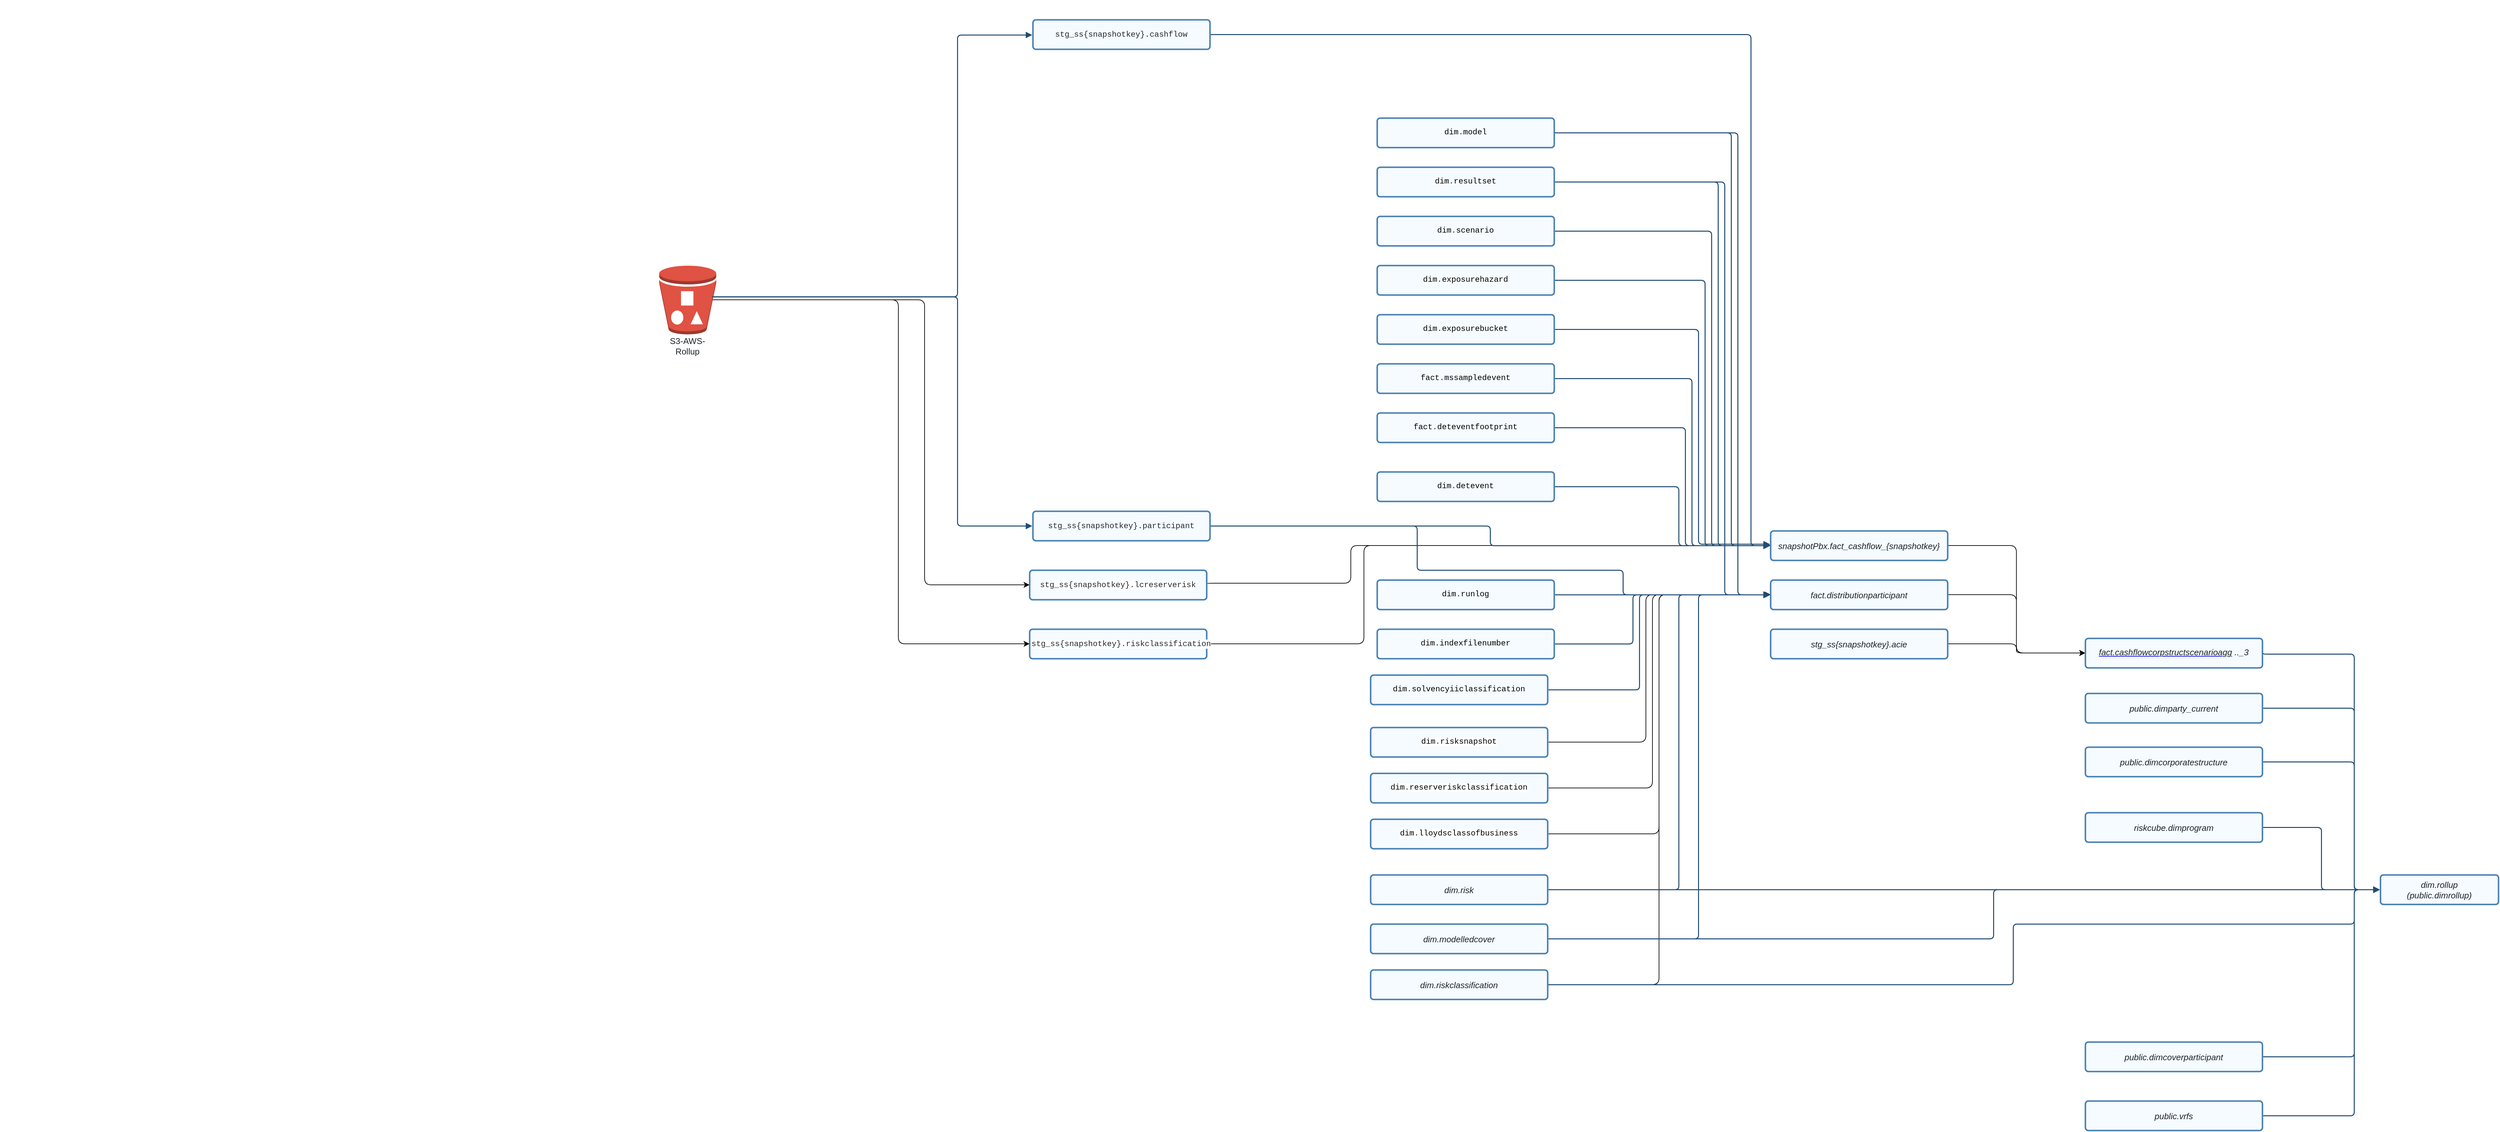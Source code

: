 <mxfile version="15.9.4" type="github">
  <diagram id="vmroaQVfe90vQZZnpYbU" name="Page-1">
    <mxGraphModel dx="2387" dy="1113" grid="1" gridSize="10" guides="1" tooltips="1" connect="1" arrows="1" fold="1" page="1" pageScale="1" pageWidth="1100" pageHeight="850" math="0" shadow="0">
      <root>
        <mxCell id="0" />
        <mxCell id="1" parent="0" />
        <mxCell id="HFadw9TFDz5zpuYUfXbY-1" style="edgeStyle=orthogonalEdgeStyle;orthogonalLoop=1;jettySize=auto;html=1;exitX=1;exitY=0.5;exitDx=0;exitDy=0;entryX=0;entryY=0.5;entryDx=0;entryDy=0;rounded=1;" edge="1" parent="1" source="fpg7xmmu9MJaWytv52l8-156" target="fpg7xmmu9MJaWytv52l8-136">
          <mxGeometry relative="1" as="geometry" />
        </mxCell>
        <mxCell id="HFadw9TFDz5zpuYUfXbY-2" style="edgeStyle=orthogonalEdgeStyle;rounded=1;orthogonalLoop=1;jettySize=auto;html=1;exitX=1;exitY=0.5;exitDx=0;exitDy=0;entryX=0;entryY=0.5;entryDx=0;entryDy=0;" edge="1" parent="1" source="fpg7xmmu9MJaWytv52l8-155" target="fpg7xmmu9MJaWytv52l8-136">
          <mxGeometry relative="1" as="geometry" />
        </mxCell>
        <mxCell id="HFadw9TFDz5zpuYUfXbY-3" style="edgeStyle=orthogonalEdgeStyle;rounded=1;orthogonalLoop=1;jettySize=auto;html=1;exitX=1;exitY=0.5;exitDx=0;exitDy=0;entryX=0;entryY=0.5;entryDx=0;entryDy=0;" edge="1" parent="1" source="fpg7xmmu9MJaWytv52l8-154" target="fpg7xmmu9MJaWytv52l8-136">
          <mxGeometry relative="1" as="geometry" />
        </mxCell>
        <mxCell id="HFadw9TFDz5zpuYUfXbY-6" style="edgeStyle=orthogonalEdgeStyle;rounded=1;orthogonalLoop=1;jettySize=auto;html=1;exitX=1;exitY=0.5;exitDx=0;exitDy=0;entryX=0;entryY=0.5;entryDx=0;entryDy=0;" edge="1" parent="1" source="HFadw9TFDz5zpuYUfXbY-5" target="fpg7xmmu9MJaWytv52l8-155">
          <mxGeometry relative="1" as="geometry">
            <Array as="points">
              <mxPoint x="2510" y="1133" />
              <mxPoint x="2510" y="907" />
            </Array>
          </mxGeometry>
        </mxCell>
        <UserObject label="&lt;div style=&quot;display: flex ; justify-content: center ; text-align: center ; align-items: baseline ; font-size: 0 ; line-height: 1.25 ; margin-top: -2px&quot;&gt;&lt;span&gt;&lt;span class=&quot;pl-c1&quot; style=&quot;box-sizing: border-box ; font-family: , &amp;#34;consolas&amp;#34; , &amp;#34;liberation mono&amp;#34; , &amp;#34;menlo&amp;#34; , monospace ; font-size: 12px ; background-color: rgb(255 , 255 , 255)&quot;&gt;dim&lt;/span&gt;&lt;span style=&quot;color: rgb(36 , 41 , 46) ; font-family: , &amp;#34;consolas&amp;#34; , &amp;#34;liberation mono&amp;#34; , &amp;#34;menlo&amp;#34; , monospace ; font-size: 12px ; background-color: rgb(255 , 255 , 255)&quot;&gt;.&lt;/span&gt;&lt;span class=&quot;pl-c1&quot; style=&quot;box-sizing: border-box ; font-family: , &amp;#34;consolas&amp;#34; , &amp;#34;liberation mono&amp;#34; , &amp;#34;menlo&amp;#34; , monospace ; font-size: 12px ; background-color: rgb(255 , 255 , 255)&quot;&gt;risksnapshot&lt;/span&gt;&lt;br&gt;&lt;/span&gt;&lt;/div&gt;" lucidchartObjectId="rm7yS5MzjDek" id="HFadw9TFDz5zpuYUfXbY-5">
          <mxCell style="html=1;overflow=block;blockSpacing=1;whiteSpace=wrap;;whiteSpace=wrap;fontSize=13;fontFamily=Liberation Mono;spacing=3.8;strokeColor=#4881b3;strokeOpacity=100;rounded=1;absoluteArcSize=1;arcSize=9;fillColor=#F5FBFF;strokeWidth=2.3;" vertex="1" parent="1">
            <mxGeometry x="2090" y="1110" width="270" height="45" as="geometry" />
          </mxCell>
        </UserObject>
        <mxCell id="HFadw9TFDz5zpuYUfXbY-8" style="edgeStyle=orthogonalEdgeStyle;rounded=1;orthogonalLoop=1;jettySize=auto;html=1;exitX=1;exitY=0.5;exitDx=0;exitDy=0;entryX=0;entryY=0.5;entryDx=0;entryDy=0;" edge="1" parent="1" source="HFadw9TFDz5zpuYUfXbY-7" target="fpg7xmmu9MJaWytv52l8-155">
          <mxGeometry relative="1" as="geometry">
            <Array as="points">
              <mxPoint x="2520" y="1203" />
              <mxPoint x="2520" y="907" />
            </Array>
          </mxGeometry>
        </mxCell>
        <UserObject label="&lt;div style=&quot;display: flex ; justify-content: center ; text-align: center ; align-items: baseline ; font-size: 0 ; line-height: 1.25 ; margin-top: -2px&quot;&gt;&lt;span&gt;&lt;span class=&quot;pl-c1&quot; style=&quot;box-sizing: border-box ; font-family: , &amp;#34;consolas&amp;#34; , &amp;#34;liberation mono&amp;#34; , &amp;#34;menlo&amp;#34; , monospace ; font-size: 12px ; background-color: rgb(255 , 255 , 255)&quot;&gt;dim&lt;/span&gt;&lt;span style=&quot;color: rgb(36 , 41 , 46) ; font-family: , &amp;#34;consolas&amp;#34; , &amp;#34;liberation mono&amp;#34; , &amp;#34;menlo&amp;#34; , monospace ; font-size: 12px ; background-color: rgb(255 , 255 , 255)&quot;&gt;.&lt;/span&gt;&lt;span class=&quot;pl-c1&quot; style=&quot;box-sizing: border-box ; font-family: , &amp;#34;consolas&amp;#34; , &amp;#34;liberation mono&amp;#34; , &amp;#34;menlo&amp;#34; , monospace ; font-size: 12px ; background-color: rgb(255 , 255 , 255)&quot;&gt;reserveriskclassification&lt;/span&gt;&lt;br&gt;&lt;/span&gt;&lt;/div&gt;" lucidchartObjectId="rm7yS5MzjDek" id="HFadw9TFDz5zpuYUfXbY-7">
          <mxCell style="html=1;overflow=block;blockSpacing=1;whiteSpace=wrap;;whiteSpace=wrap;fontSize=13;fontFamily=Liberation Mono;spacing=3.8;strokeColor=#4881b3;strokeOpacity=100;rounded=1;absoluteArcSize=1;arcSize=9;fillColor=#F5FBFF;strokeWidth=2.3;" vertex="1" parent="1">
            <mxGeometry x="2090" y="1180" width="270" height="45" as="geometry" />
          </mxCell>
        </UserObject>
        <mxCell id="HFadw9TFDz5zpuYUfXbY-11" style="edgeStyle=orthogonalEdgeStyle;rounded=1;orthogonalLoop=1;jettySize=auto;html=1;exitX=1;exitY=0.5;exitDx=0;exitDy=0;entryX=0;entryY=0.5;entryDx=0;entryDy=0;" edge="1" parent="1" source="HFadw9TFDz5zpuYUfXbY-9" target="fpg7xmmu9MJaWytv52l8-154">
          <mxGeometry relative="1" as="geometry">
            <Array as="points">
              <mxPoint x="1840" y="890" />
              <mxPoint x="2060" y="890" />
              <mxPoint x="2060" y="833" />
            </Array>
          </mxGeometry>
        </mxCell>
        <UserObject label="&lt;span style=&quot;font-family: , &amp;#34;consolas&amp;#34; , &amp;#34;liberation mono&amp;#34; , &amp;#34;menlo&amp;#34; , monospace ; background-color: rgb(255 , 255 , 255)&quot;&gt;stg_ss{snapshotkey}.lcreserverisk&lt;/span&gt;" lucidchartObjectId="KF6yVrpoEM.6" id="HFadw9TFDz5zpuYUfXbY-9">
          <mxCell style="html=1;overflow=block;blockSpacing=1;whiteSpace=wrap;;whiteSpace=wrap;fontSize=12;fontFamily=Liberation Mono;fontColor=#24292e;spacing=3.8;strokeColor=#4881b3;strokeOpacity=100;rounded=1;absoluteArcSize=1;arcSize=9;fillColor=#F5FBFF;strokeWidth=2.3;" vertex="1" parent="1">
            <mxGeometry x="1570" y="870" width="270" height="45" as="geometry" />
          </mxCell>
        </UserObject>
        <mxCell id="HFadw9TFDz5zpuYUfXbY-13" style="edgeStyle=orthogonalEdgeStyle;rounded=1;orthogonalLoop=1;jettySize=auto;html=1;exitX=1;exitY=0.5;exitDx=0;exitDy=0;entryX=0;entryY=0.5;entryDx=0;entryDy=0;" edge="1" parent="1" source="HFadw9TFDz5zpuYUfXbY-12" target="fpg7xmmu9MJaWytv52l8-154">
          <mxGeometry relative="1" as="geometry">
            <Array as="points">
              <mxPoint x="2080" y="983" />
              <mxPoint x="2080" y="833" />
            </Array>
          </mxGeometry>
        </mxCell>
        <UserObject label="&lt;span style=&quot;font-family: , &amp;#34;consolas&amp;#34; , &amp;#34;liberation mono&amp;#34; , &amp;#34;menlo&amp;#34; , monospace ; background-color: rgb(255 , 255 , 255)&quot;&gt;stg_ss{snapshotkey}.riskclassification&lt;/span&gt;" lucidchartObjectId="KF6yVrpoEM.6" id="HFadw9TFDz5zpuYUfXbY-12">
          <mxCell style="html=1;overflow=block;blockSpacing=1;whiteSpace=wrap;;whiteSpace=wrap;fontSize=12;fontFamily=Liberation Mono;fontColor=#24292e;spacing=3.8;strokeColor=#4881b3;strokeOpacity=100;rounded=1;absoluteArcSize=1;arcSize=9;fillColor=#F5FBFF;strokeWidth=2.3;" vertex="1" parent="1">
            <mxGeometry x="1570" y="960" width="270" height="45" as="geometry" />
          </mxCell>
        </UserObject>
        <mxCell id="HFadw9TFDz5zpuYUfXbY-16" style="edgeStyle=orthogonalEdgeStyle;rounded=1;orthogonalLoop=1;jettySize=auto;html=1;exitX=1;exitY=0.5;exitDx=0;exitDy=0;entryX=0;entryY=0.5;entryDx=0;entryDy=0;" edge="1" parent="1" source="HFadw9TFDz5zpuYUfXbY-15" target="fpg7xmmu9MJaWytv52l8-155">
          <mxGeometry relative="1" as="geometry" />
        </mxCell>
        <UserObject label="&lt;div style=&quot;display: flex ; justify-content: center ; text-align: center ; align-items: baseline ; font-size: 0 ; line-height: 1.25 ; margin-top: -2px&quot;&gt;&lt;span&gt;&lt;span class=&quot;pl-c1&quot; style=&quot;box-sizing: border-box ; font-family: , &amp;#34;consolas&amp;#34; , &amp;#34;liberation mono&amp;#34; , &amp;#34;menlo&amp;#34; , monospace ; font-size: 12px ; background-color: rgb(255 , 255 , 255)&quot;&gt;dim&lt;/span&gt;&lt;span style=&quot;color: rgb(36 , 41 , 46) ; font-family: , &amp;#34;consolas&amp;#34; , &amp;#34;liberation mono&amp;#34; , &amp;#34;menlo&amp;#34; , monospace ; font-size: 12px ; background-color: rgb(255 , 255 , 255)&quot;&gt;.&lt;/span&gt;&lt;span class=&quot;pl-c1&quot; style=&quot;box-sizing: border-box ; font-family: , &amp;#34;consolas&amp;#34; , &amp;#34;liberation mono&amp;#34; , &amp;#34;menlo&amp;#34; , monospace ; font-size: 12px ; background-color: rgb(255 , 255 , 255)&quot;&gt;lloydsclassofbusiness&lt;/span&gt;&lt;br&gt;&lt;/span&gt;&lt;/div&gt;" lucidchartObjectId="rm7yS5MzjDek" id="HFadw9TFDz5zpuYUfXbY-15">
          <mxCell style="html=1;overflow=block;blockSpacing=1;whiteSpace=wrap;;whiteSpace=wrap;fontSize=13;fontFamily=Liberation Mono;spacing=3.8;strokeColor=#4881b3;strokeOpacity=100;rounded=1;absoluteArcSize=1;arcSize=9;fillColor=#F5FBFF;strokeWidth=2.3;" vertex="1" parent="1">
            <mxGeometry x="2090" y="1250" width="270" height="45" as="geometry" />
          </mxCell>
        </UserObject>
        <mxCell id="HFadw9TFDz5zpuYUfXbY-19" style="edgeStyle=orthogonalEdgeStyle;rounded=1;orthogonalLoop=1;jettySize=auto;html=1;exitX=1;exitY=0.5;exitDx=0;exitDy=0;entryX=0;entryY=0.5;entryDx=0;entryDy=0;" edge="1" parent="1" source="fpg7xmmu9MJaWytv52l8-140" target="fpg7xmmu9MJaWytv52l8-155">
          <mxGeometry relative="1" as="geometry" />
        </mxCell>
        <mxCell id="HFadw9TFDz5zpuYUfXbY-20" style="edgeStyle=orthogonalEdgeStyle;rounded=1;orthogonalLoop=1;jettySize=auto;html=1;exitX=0.94;exitY=0.5;exitDx=0;exitDy=0;exitPerimeter=0;entryX=0;entryY=0.5;entryDx=0;entryDy=0;" edge="1" parent="1" source="fpg7xmmu9MJaWytv52l8-180" target="HFadw9TFDz5zpuYUfXbY-9">
          <mxGeometry relative="1" as="geometry">
            <Array as="points">
              <mxPoint x="1410" y="458" />
              <mxPoint x="1410" y="892" />
            </Array>
          </mxGeometry>
        </mxCell>
        <mxCell id="HFadw9TFDz5zpuYUfXbY-21" style="edgeStyle=orthogonalEdgeStyle;rounded=1;orthogonalLoop=1;jettySize=auto;html=1;exitX=0.94;exitY=0.5;exitDx=0;exitDy=0;exitPerimeter=0;entryX=0;entryY=0.5;entryDx=0;entryDy=0;" edge="1" parent="1" source="fpg7xmmu9MJaWytv52l8-180" target="HFadw9TFDz5zpuYUfXbY-12">
          <mxGeometry relative="1" as="geometry">
            <Array as="points">
              <mxPoint x="1370" y="458" />
              <mxPoint x="1370" y="982" />
            </Array>
          </mxGeometry>
        </mxCell>
        <mxCell id="fpg7xmmu9MJaWytv52l8-10" parent="0" />
        <mxCell id="fpg7xmmu9MJaWytv52l8-70" value="top" parent="0" />
        <mxCell id="fpg7xmmu9MJaWytv52l8-71" value="" style="group;dropTarget=0;" parent="fpg7xmmu9MJaWytv52l8-70" vertex="1">
          <mxGeometry as="geometry" />
        </mxCell>
        <mxCell id="fpg7xmmu9MJaWytv52l8-72" parent="0" />
        <mxCell id="fpg7xmmu9MJaWytv52l8-132" value="top" parent="0" />
        <mxCell id="fpg7xmmu9MJaWytv52l8-133" value="" style="group;dropTarget=0;" parent="fpg7xmmu9MJaWytv52l8-132" vertex="1">
          <mxGeometry as="geometry" />
        </mxCell>
        <mxCell id="fpg7xmmu9MJaWytv52l8-134" parent="0" />
        <UserObject label="dim.rollup&#xa;(public.dimrollup)" lucidchartObjectId="Gp1yu8OU4XNm" id="fpg7xmmu9MJaWytv52l8-135">
          <mxCell style="html=1;overflow=block;blockSpacing=1;whiteSpace=wrap;;whiteSpace=wrap;fontSize=13;fontColor=#1d262b;fontStyle=2;spacing=3.8;strokeColor=#4881b3;strokeOpacity=100;rounded=1;absoluteArcSize=1;arcSize=9;fillColor=#F5FBFF;strokeWidth=2.3;" parent="fpg7xmmu9MJaWytv52l8-134" vertex="1">
            <mxGeometry x="3630" y="1335" width="180" height="45" as="geometry" />
          </mxCell>
        </UserObject>
        <UserObject label="&lt;div style=&quot;display: flex ; justify-content: center ; text-align: center ; align-items: baseline ; font-size: 0 ; line-height: 1.25 ; margin-top: -2px&quot;&gt;&lt;span&gt;&lt;a href=&quot;http://fact.cashflowcorpstructscenarioagg&quot;&gt;&lt;span style=&quot;font-size: 13px ; color: #1d262b ; font-style: italic&quot;&gt;fact.cashflowcorpstructscenarioagg&lt;/span&gt;&lt;/a&gt;&lt;span style=&quot;font-size: 13px ; color: #1d262b ; font-style: italic&quot;&gt; .._3&lt;/span&gt;&lt;/span&gt;&lt;/div&gt;" lucidchartObjectId="is1yB~cOgMwO" id="fpg7xmmu9MJaWytv52l8-136">
          <mxCell style="html=1;overflow=block;blockSpacing=1;whiteSpace=wrap;;whiteSpace=wrap;fontSize=13;spacing=3.8;strokeColor=#4881b3;strokeOpacity=100;rounded=1;absoluteArcSize=1;arcSize=9;fillColor=#F5FBFF;strokeWidth=2.3;" parent="fpg7xmmu9MJaWytv52l8-134" vertex="1">
            <mxGeometry x="3180" y="974" width="270" height="45" as="geometry" />
          </mxCell>
        </UserObject>
        <UserObject label="dim.risk" lucidchartObjectId="3G2yOmbZ3F8G" id="fpg7xmmu9MJaWytv52l8-137">
          <mxCell style="html=1;overflow=block;blockSpacing=1;whiteSpace=wrap;;whiteSpace=wrap;fontSize=13;fontColor=#1d262b;fontStyle=2;spacing=3.8;strokeColor=#4881b3;strokeOpacity=100;rounded=1;absoluteArcSize=1;arcSize=9;fillColor=#F5FBFF;strokeWidth=2.3;" parent="fpg7xmmu9MJaWytv52l8-134" vertex="1">
            <mxGeometry x="2090" y="1335" width="270" height="45" as="geometry" />
          </mxCell>
        </UserObject>
        <UserObject label="public.dimparty_current" lucidchartObjectId="7G2ynvKu3iQ_" id="fpg7xmmu9MJaWytv52l8-138">
          <mxCell style="html=1;overflow=block;blockSpacing=1;whiteSpace=wrap;;whiteSpace=wrap;fontSize=13;fontColor=#1d262b;fontStyle=2;spacing=3.8;strokeColor=#4881b3;strokeOpacity=100;rounded=1;absoluteArcSize=1;arcSize=9;fillColor=#F5FBFF;strokeWidth=2.3;" parent="fpg7xmmu9MJaWytv52l8-134" vertex="1">
            <mxGeometry x="3180" y="1058" width="270" height="45" as="geometry" />
          </mxCell>
        </UserObject>
        <UserObject label="public.dimcorporatestructure" lucidchartObjectId="0I2yo8fjKjZO" id="fpg7xmmu9MJaWytv52l8-139">
          <mxCell style="html=1;overflow=block;blockSpacing=1;whiteSpace=wrap;;whiteSpace=wrap;fontSize=13;fontColor=#1d262b;fontStyle=2;spacing=3.8;strokeColor=#4881b3;strokeOpacity=100;rounded=1;absoluteArcSize=1;arcSize=9;fillColor=#F5FBFF;strokeWidth=2.3;" parent="fpg7xmmu9MJaWytv52l8-134" vertex="1">
            <mxGeometry x="3180" y="1140" width="270" height="45" as="geometry" />
          </mxCell>
        </UserObject>
        <UserObject label="dim.riskclassification" lucidchartObjectId="0I2y_JNIGELw" id="fpg7xmmu9MJaWytv52l8-140">
          <mxCell style="html=1;overflow=block;blockSpacing=1;whiteSpace=wrap;;whiteSpace=wrap;fontSize=13;fontColor=#1d262b;fontStyle=2;spacing=3.8;strokeColor=#4881b3;strokeOpacity=100;rounded=1;absoluteArcSize=1;arcSize=9;fillColor=#F5FBFF;strokeWidth=2.3;" parent="fpg7xmmu9MJaWytv52l8-134" vertex="1">
            <mxGeometry x="2090" y="1480" width="270" height="45" as="geometry" />
          </mxCell>
        </UserObject>
        <UserObject label="riskcube.dimprogram" lucidchartObjectId="0I2yl4XgmqHl" id="fpg7xmmu9MJaWytv52l8-141">
          <mxCell style="html=1;overflow=block;blockSpacing=1;whiteSpace=wrap;;whiteSpace=wrap;fontSize=13;fontColor=#1d262b;fontStyle=2;spacing=3.8;strokeColor=#4881b3;strokeOpacity=100;rounded=1;absoluteArcSize=1;arcSize=9;fillColor=#F5FBFF;strokeWidth=2.3;" parent="fpg7xmmu9MJaWytv52l8-134" vertex="1">
            <mxGeometry x="3180" y="1240" width="270" height="45" as="geometry" />
          </mxCell>
        </UserObject>
        <UserObject label="dim.modelledcover" lucidchartObjectId="1I2y1B~Z7uO1" id="fpg7xmmu9MJaWytv52l8-142">
          <mxCell style="html=1;overflow=block;blockSpacing=1;whiteSpace=wrap;;whiteSpace=wrap;fontSize=13;fontColor=#1d262b;fontStyle=2;spacing=3.8;strokeColor=#4881b3;strokeOpacity=100;rounded=1;absoluteArcSize=1;arcSize=9;fillColor=#F5FBFF;strokeWidth=2.3;" parent="fpg7xmmu9MJaWytv52l8-134" vertex="1">
            <mxGeometry x="2090" y="1410" width="270" height="45" as="geometry" />
          </mxCell>
        </UserObject>
        <UserObject label="public.dimcoverparticipant" lucidchartObjectId="iM2yIYsq5-I3" id="fpg7xmmu9MJaWytv52l8-143">
          <mxCell style="html=1;overflow=block;blockSpacing=1;whiteSpace=wrap;;whiteSpace=wrap;fontSize=13;fontColor=#1d262b;fontStyle=2;spacing=3.8;strokeColor=#4881b3;strokeOpacity=100;rounded=1;absoluteArcSize=1;arcSize=9;fillColor=#F5FBFF;strokeWidth=2.3;" parent="fpg7xmmu9MJaWytv52l8-134" vertex="1">
            <mxGeometry x="3180" y="1590" width="270" height="45" as="geometry" />
          </mxCell>
        </UserObject>
        <UserObject label="public.vrfs" lucidchartObjectId="nM2yRD9ATBP5" id="fpg7xmmu9MJaWytv52l8-144">
          <mxCell style="html=1;overflow=block;blockSpacing=1;whiteSpace=wrap;;whiteSpace=wrap;fontSize=13;fontColor=#1d262b;fontStyle=2;spacing=3.8;strokeColor=#4881b3;strokeOpacity=100;rounded=1;absoluteArcSize=1;arcSize=9;fillColor=#F5FBFF;strokeWidth=2.3;" parent="fpg7xmmu9MJaWytv52l8-134" vertex="1">
            <mxGeometry x="3180" y="1680" width="270" height="45" as="geometry" />
          </mxCell>
        </UserObject>
        <UserObject label="" lucidchartObjectId="Z32ygdCLTp2j" id="fpg7xmmu9MJaWytv52l8-145">
          <mxCell style="html=1;jettySize=18;whiteSpace=wrap;fontSize=13;strokeColor=#224C72;strokeWidth=1.5;rounded=1;arcSize=12;edgeStyle=orthogonalEdgeStyle;startArrow=none;;endArrow=block;endFill=1;;exitX=1.004;exitY=0.5;exitPerimeter=0;entryX=-0.006;entryY=0.5;entryPerimeter=0;" parent="fpg7xmmu9MJaWytv52l8-134" source="fpg7xmmu9MJaWytv52l8-136" target="fpg7xmmu9MJaWytv52l8-135" edge="1">
            <mxGeometry width="100" height="100" relative="1" as="geometry">
              <Array as="points">
                <mxPoint x="3590" y="998" />
                <mxPoint x="3590" y="1358" />
              </Array>
            </mxGeometry>
          </mxCell>
        </UserObject>
        <UserObject label="" lucidchartObjectId="332yBCUjhjPS" id="fpg7xmmu9MJaWytv52l8-146">
          <mxCell style="html=1;jettySize=18;whiteSpace=wrap;fontSize=13;strokeColor=#224C72;strokeWidth=1.5;rounded=1;arcSize=12;edgeStyle=orthogonalEdgeStyle;startArrow=none;;endArrow=block;endFill=1;;exitX=1.004;exitY=0.5;exitPerimeter=0;entryX=-0.006;entryY=0.5;entryPerimeter=0;" parent="fpg7xmmu9MJaWytv52l8-134" source="fpg7xmmu9MJaWytv52l8-138" target="fpg7xmmu9MJaWytv52l8-135" edge="1">
            <mxGeometry width="100" height="100" relative="1" as="geometry">
              <Array as="points">
                <mxPoint x="3590" y="1080" />
                <mxPoint x="3590" y="1358" />
              </Array>
            </mxGeometry>
          </mxCell>
        </UserObject>
        <UserObject label="" lucidchartObjectId="632ysqIsDBbt" id="fpg7xmmu9MJaWytv52l8-147">
          <mxCell style="html=1;jettySize=18;whiteSpace=wrap;fontSize=13;strokeColor=#224C72;strokeWidth=1.5;rounded=1;arcSize=12;edgeStyle=orthogonalEdgeStyle;startArrow=none;;endArrow=block;endFill=1;;exitX=1.004;exitY=0.5;exitPerimeter=0;entryX=-0.006;entryY=0.5;entryPerimeter=0;" parent="fpg7xmmu9MJaWytv52l8-134" source="fpg7xmmu9MJaWytv52l8-139" target="fpg7xmmu9MJaWytv52l8-135" edge="1">
            <mxGeometry width="100" height="100" relative="1" as="geometry">
              <Array as="points">
                <mxPoint x="3590" y="1162" />
                <mxPoint x="3590" y="1358" />
              </Array>
            </mxGeometry>
          </mxCell>
        </UserObject>
        <UserObject label="" lucidchartObjectId="932ygQK3MYaW" id="fpg7xmmu9MJaWytv52l8-148">
          <mxCell style="html=1;jettySize=18;whiteSpace=wrap;fontSize=13;strokeColor=#224C72;strokeWidth=1.5;rounded=1;arcSize=12;edgeStyle=orthogonalEdgeStyle;startArrow=none;;endArrow=block;endFill=1;;exitX=1.004;exitY=0.5;exitPerimeter=0;entryX=-0.006;entryY=0.5;entryPerimeter=0;" parent="fpg7xmmu9MJaWytv52l8-134" source="fpg7xmmu9MJaWytv52l8-140" target="fpg7xmmu9MJaWytv52l8-135" edge="1">
            <mxGeometry width="100" height="100" relative="1" as="geometry">
              <Array as="points">
                <mxPoint x="3070" y="1503" />
                <mxPoint x="3070" y="1410" />
                <mxPoint x="3590" y="1410" />
                <mxPoint x="3590" y="1357" />
              </Array>
            </mxGeometry>
          </mxCell>
        </UserObject>
        <UserObject label="" lucidchartObjectId="_32yNz5y7Vtl" id="fpg7xmmu9MJaWytv52l8-149">
          <mxCell style="html=1;jettySize=18;whiteSpace=wrap;fontSize=13;strokeColor=#224C72;strokeWidth=1.5;rounded=1;arcSize=12;edgeStyle=orthogonalEdgeStyle;startArrow=none;;endArrow=block;endFill=1;;exitX=1.004;exitY=0.5;exitPerimeter=0;entryX=-0.006;entryY=0.5;entryPerimeter=0;" parent="fpg7xmmu9MJaWytv52l8-134" source="fpg7xmmu9MJaWytv52l8-141" target="fpg7xmmu9MJaWytv52l8-135" edge="1">
            <mxGeometry width="100" height="100" relative="1" as="geometry">
              <Array as="points">
                <mxPoint x="3540" y="1262" />
                <mxPoint x="3540" y="1358" />
              </Array>
            </mxGeometry>
          </mxCell>
        </UserObject>
        <UserObject label="" lucidchartObjectId="~32yZy3olu0E" id="fpg7xmmu9MJaWytv52l8-150">
          <mxCell style="html=1;jettySize=18;whiteSpace=wrap;fontSize=13;strokeColor=#224C72;strokeWidth=1.5;rounded=1;arcSize=12;edgeStyle=orthogonalEdgeStyle;startArrow=none;;endArrow=block;endFill=1;;exitX=1.004;exitY=0.5;exitPerimeter=0;entryX=-0.006;entryY=0.5;entryPerimeter=0;" parent="fpg7xmmu9MJaWytv52l8-134" source="fpg7xmmu9MJaWytv52l8-142" target="fpg7xmmu9MJaWytv52l8-135" edge="1">
            <mxGeometry width="100" height="100" relative="1" as="geometry">
              <Array as="points">
                <mxPoint x="3040" y="1432" />
                <mxPoint x="3040" y="1358" />
              </Array>
            </mxGeometry>
          </mxCell>
        </UserObject>
        <UserObject label="" lucidchartObjectId="c42y4aM15P~t" id="fpg7xmmu9MJaWytv52l8-151">
          <mxCell style="html=1;jettySize=18;whiteSpace=wrap;fontSize=13;strokeColor=#224C72;strokeWidth=1.5;rounded=1;arcSize=12;edgeStyle=orthogonalEdgeStyle;startArrow=none;;endArrow=block;endFill=1;;exitX=1.004;exitY=0.5;exitPerimeter=0;entryX=-0.006;entryY=0.5;entryPerimeter=0;" parent="fpg7xmmu9MJaWytv52l8-134" source="fpg7xmmu9MJaWytv52l8-137" target="fpg7xmmu9MJaWytv52l8-135" edge="1">
            <mxGeometry width="100" height="100" relative="1" as="geometry">
              <Array as="points" />
            </mxGeometry>
          </mxCell>
        </UserObject>
        <UserObject label="" lucidchartObjectId="e42yX4Y.77t1" id="fpg7xmmu9MJaWytv52l8-152">
          <mxCell style="html=1;jettySize=18;whiteSpace=wrap;fontSize=13;strokeColor=#224C72;strokeWidth=1.5;rounded=1;arcSize=12;edgeStyle=orthogonalEdgeStyle;startArrow=none;;endArrow=block;endFill=1;;exitX=1.004;exitY=0.5;exitPerimeter=0;entryX=-0.006;entryY=0.5;entryPerimeter=0;" parent="fpg7xmmu9MJaWytv52l8-134" source="fpg7xmmu9MJaWytv52l8-143" target="fpg7xmmu9MJaWytv52l8-135" edge="1">
            <mxGeometry width="100" height="100" relative="1" as="geometry">
              <Array as="points">
                <mxPoint x="3590" y="1612" />
                <mxPoint x="3590" y="1358" />
              </Array>
            </mxGeometry>
          </mxCell>
        </UserObject>
        <UserObject label="" lucidchartObjectId="i42yx12M4Q2f" id="fpg7xmmu9MJaWytv52l8-153">
          <mxCell style="html=1;jettySize=18;whiteSpace=wrap;fontSize=13;strokeColor=#224C72;strokeWidth=1.5;rounded=1;arcSize=12;edgeStyle=orthogonalEdgeStyle;startArrow=none;;endArrow=block;endFill=1;;exitX=1.004;exitY=0.5;exitPerimeter=0;entryX=-0.006;entryY=0.5;entryPerimeter=0;" parent="fpg7xmmu9MJaWytv52l8-134" source="fpg7xmmu9MJaWytv52l8-144" target="fpg7xmmu9MJaWytv52l8-135" edge="1">
            <mxGeometry width="100" height="100" relative="1" as="geometry">
              <Array as="points">
                <mxPoint x="3590" y="1702" />
                <mxPoint x="3590" y="1358" />
              </Array>
            </mxGeometry>
          </mxCell>
        </UserObject>
        <UserObject label="snapshotPbx.fact_cashflow_{snapshotkey}" lucidchartObjectId="U83yd9o2fskE" id="fpg7xmmu9MJaWytv52l8-154">
          <mxCell style="html=1;overflow=block;blockSpacing=1;whiteSpace=wrap;;whiteSpace=wrap;fontSize=13;fontColor=#1d262b;fontStyle=2;spacing=3.8;strokeColor=#4881b3;strokeOpacity=100;rounded=1;absoluteArcSize=1;arcSize=9;fillColor=#F5FBFF;strokeWidth=2.3;" parent="fpg7xmmu9MJaWytv52l8-134" vertex="1">
            <mxGeometry x="2700" y="810" width="270" height="45" as="geometry" />
          </mxCell>
        </UserObject>
        <UserObject label="fact.distributionparticipant" lucidchartObjectId="f93yB1UyILGA" id="fpg7xmmu9MJaWytv52l8-155">
          <mxCell style="html=1;overflow=block;blockSpacing=1;whiteSpace=wrap;;whiteSpace=wrap;fontSize=13;fontColor=#1d262b;fontStyle=2;spacing=3.8;strokeColor=#4881b3;strokeOpacity=100;rounded=1;absoluteArcSize=1;arcSize=9;fillColor=#F5FBFF;strokeWidth=2.3;" parent="fpg7xmmu9MJaWytv52l8-134" vertex="1">
            <mxGeometry x="2700" y="885" width="270" height="45" as="geometry" />
          </mxCell>
        </UserObject>
        <UserObject label="stg_ss{snapshotkey}.acie" lucidchartObjectId="h93y5ddoDoyH" id="fpg7xmmu9MJaWytv52l8-156">
          <mxCell style="html=1;overflow=block;blockSpacing=1;whiteSpace=wrap;;whiteSpace=wrap;fontSize=13;fontColor=#1d262b;fontStyle=2;spacing=3.8;strokeColor=#4881b3;strokeOpacity=100;rounded=1;absoluteArcSize=1;arcSize=9;fillColor=#F5FBFF;strokeWidth=2.3;" parent="fpg7xmmu9MJaWytv52l8-134" vertex="1">
            <mxGeometry x="2700" y="960" width="270" height="45" as="geometry" />
          </mxCell>
        </UserObject>
        <UserObject label="stg_ss{snapshotkey}.cashflow" lucidchartObjectId="cE6ykPkP2mPz" id="fpg7xmmu9MJaWytv52l8-160">
          <mxCell style="html=1;overflow=block;blockSpacing=1;whiteSpace=wrap;;whiteSpace=wrap;fontSize=12;fontFamily=Liberation Mono;fontColor=#24292e;spacing=3.8;strokeColor=#4881b3;strokeOpacity=100;rounded=1;absoluteArcSize=1;arcSize=9;fillColor=#F5FBFF;strokeWidth=2.3;" parent="fpg7xmmu9MJaWytv52l8-134" vertex="1">
            <mxGeometry x="1575" y="30" width="270" height="45" as="geometry" />
          </mxCell>
        </UserObject>
        <UserObject label="" lucidchartObjectId="EF6y4BjWZp7x" id="fpg7xmmu9MJaWytv52l8-161">
          <mxCell style="html=1;jettySize=18;whiteSpace=wrap;fontSize=13;strokeColor=#224C72;strokeWidth=1.5;rounded=1;arcSize=12;edgeStyle=orthogonalEdgeStyle;startArrow=none;;endArrow=block;endFill=1;;exitX=1.004;exitY=0.5;exitPerimeter=0;entryX=-0.004;entryY=0.5;entryPerimeter=0;" parent="fpg7xmmu9MJaWytv52l8-134" source="fpg7xmmu9MJaWytv52l8-160" target="fpg7xmmu9MJaWytv52l8-154" edge="1">
            <mxGeometry width="100" height="100" relative="1" as="geometry">
              <Array as="points">
                <mxPoint x="2670" y="53" />
                <mxPoint x="2670" y="833" />
              </Array>
            </mxGeometry>
          </mxCell>
        </UserObject>
        <UserObject label="&lt;div style=&quot;display: flex; justify-content: center; text-align: center; align-items: baseline; font-size: 0; line-height: 1.25;margin-top: -2px;&quot;&gt;&lt;span&gt;&lt;span style=&quot;font-size:12px;color:#000000;font-family: Liberation Mono;&quot;&gt;dim&lt;/span&gt;&lt;span style=&quot;font-size:12px;color:#24292e;font-family: Liberation Mono;&quot;&gt;.&lt;/span&gt;&lt;span style=&quot;font-size:12px;color:#000000;font-family: Liberation Mono;&quot;&gt;model&lt;/span&gt;&lt;/span&gt;&lt;/div&gt;" lucidchartObjectId="KF6ybQjwh6rm" id="fpg7xmmu9MJaWytv52l8-162">
          <mxCell style="html=1;overflow=block;blockSpacing=1;whiteSpace=wrap;;whiteSpace=wrap;fontSize=13;fontFamily=Liberation Mono;spacing=3.8;strokeColor=#4881b3;strokeOpacity=100;rounded=1;absoluteArcSize=1;arcSize=9;fillColor=#F5FBFF;strokeWidth=2.3;" parent="fpg7xmmu9MJaWytv52l8-134" vertex="1">
            <mxGeometry x="2100" y="180" width="270" height="45" as="geometry" />
          </mxCell>
        </UserObject>
        <UserObject label="stg_ss{snapshotkey}.participant" lucidchartObjectId="KF6yVrpoEM.6" id="fpg7xmmu9MJaWytv52l8-163">
          <mxCell style="html=1;overflow=block;blockSpacing=1;whiteSpace=wrap;;whiteSpace=wrap;fontSize=12;fontFamily=Liberation Mono;fontColor=#24292e;spacing=3.8;strokeColor=#4881b3;strokeOpacity=100;rounded=1;absoluteArcSize=1;arcSize=9;fillColor=#F5FBFF;strokeWidth=2.3;" parent="fpg7xmmu9MJaWytv52l8-134" vertex="1">
            <mxGeometry x="1575" y="780" width="270" height="45" as="geometry" />
          </mxCell>
        </UserObject>
        <UserObject label="&lt;div style=&quot;display: flex; justify-content: center; text-align: center; align-items: baseline; font-size: 0; line-height: 1.25;margin-top: -2px;&quot;&gt;&lt;span&gt;&lt;span style=&quot;font-size:12px;color:#000000;font-family: Liberation Mono;&quot;&gt;dim&lt;/span&gt;&lt;span style=&quot;font-size:12px;color:#24292e;font-family: Liberation Mono;&quot;&gt;.&lt;/span&gt;&lt;span style=&quot;font-size:12px;color:#000000;font-family: Liberation Mono;&quot;&gt;resultset&lt;/span&gt;&lt;/span&gt;&lt;/div&gt;" lucidchartObjectId="aI6yx5YWhfZR" id="fpg7xmmu9MJaWytv52l8-164">
          <mxCell style="html=1;overflow=block;blockSpacing=1;whiteSpace=wrap;;whiteSpace=wrap;fontSize=13;fontFamily=Liberation Mono;spacing=3.8;strokeColor=#4881b3;strokeOpacity=100;rounded=1;absoluteArcSize=1;arcSize=9;fillColor=#F5FBFF;strokeWidth=2.3;" parent="fpg7xmmu9MJaWytv52l8-134" vertex="1">
            <mxGeometry x="2100" y="255" width="270" height="45" as="geometry" />
          </mxCell>
        </UserObject>
        <UserObject label="&lt;div style=&quot;display: flex; justify-content: center; text-align: center; align-items: baseline; font-size: 0; line-height: 1.25;margin-top: -2px;&quot;&gt;&lt;span&gt;&lt;span style=&quot;font-size:12px;color:#000000;font-family: Liberation Mono;&quot;&gt;dim&lt;/span&gt;&lt;span style=&quot;font-size:12px;color:#24292e;font-family: Liberation Mono;&quot;&gt;.&lt;/span&gt;&lt;span style=&quot;font-size:12px;color:#000000;font-family: Liberation Mono;&quot;&gt;scenario&lt;/span&gt;&lt;/span&gt;&lt;/div&gt;" lucidchartObjectId="wI6ynsnoC57v" id="fpg7xmmu9MJaWytv52l8-165">
          <mxCell style="html=1;overflow=block;blockSpacing=1;whiteSpace=wrap;;whiteSpace=wrap;fontSize=13;fontFamily=Liberation Mono;spacing=3.8;strokeColor=#4881b3;strokeOpacity=100;rounded=1;absoluteArcSize=1;arcSize=9;fillColor=#F5FBFF;strokeWidth=2.3;" parent="fpg7xmmu9MJaWytv52l8-134" vertex="1">
            <mxGeometry x="2100" y="330" width="270" height="45" as="geometry" />
          </mxCell>
        </UserObject>
        <UserObject label="&lt;div style=&quot;display: flex; justify-content: center; text-align: center; align-items: baseline; font-size: 0; line-height: 1.25;margin-top: -2px;&quot;&gt;&lt;span&gt;&lt;span style=&quot;font-size:12px;color:#000000;font-family: Liberation Mono;&quot;&gt;fact&lt;/span&gt;&lt;span style=&quot;font-size:12px;color:#24292e;font-family: Liberation Mono;&quot;&gt;.&lt;/span&gt;&lt;span style=&quot;font-size:12px;color:#000000;font-family: Liberation Mono;&quot;&gt;deteventfootprint&lt;/span&gt;&lt;/span&gt;&lt;/div&gt;" lucidchartObjectId="wI6y4XEbj4sT" id="fpg7xmmu9MJaWytv52l8-166">
          <mxCell style="html=1;overflow=block;blockSpacing=1;whiteSpace=wrap;;whiteSpace=wrap;fontSize=13;fontFamily=Liberation Mono;spacing=3.8;strokeColor=#4881b3;strokeOpacity=100;rounded=1;absoluteArcSize=1;arcSize=9;fillColor=#F5FBFF;strokeWidth=2.3;" parent="fpg7xmmu9MJaWytv52l8-134" vertex="1">
            <mxGeometry x="2100" y="630" width="270" height="45" as="geometry" />
          </mxCell>
        </UserObject>
        <UserObject label="&lt;div style=&quot;display: flex; justify-content: center; text-align: center; align-items: baseline; font-size: 0; line-height: 1.25;margin-top: -2px;&quot;&gt;&lt;span&gt;&lt;span style=&quot;font-size:12px;color:#000000;font-family: Liberation Mono;&quot;&gt;dim&lt;/span&gt;&lt;span style=&quot;font-size:12px;color:#24292e;font-family: Liberation Mono;&quot;&gt;.&lt;/span&gt;&lt;span style=&quot;font-size:12px;color:#000000;font-family: Liberation Mono;&quot;&gt;exposurebucket&lt;/span&gt;&lt;/span&gt;&lt;/div&gt;" lucidchartObjectId="wI6yPY0J6xzI" id="fpg7xmmu9MJaWytv52l8-167">
          <mxCell style="html=1;overflow=block;blockSpacing=1;whiteSpace=wrap;;whiteSpace=wrap;fontSize=13;fontFamily=Liberation Mono;spacing=3.8;strokeColor=#4881b3;strokeOpacity=100;rounded=1;absoluteArcSize=1;arcSize=9;fillColor=#F5FBFF;strokeWidth=2.3;" parent="fpg7xmmu9MJaWytv52l8-134" vertex="1">
            <mxGeometry x="2100" y="480" width="270" height="45" as="geometry" />
          </mxCell>
        </UserObject>
        <UserObject label="&lt;div style=&quot;display: flex; justify-content: center; text-align: center; align-items: baseline; font-size: 0; line-height: 1.25;margin-top: -2px;&quot;&gt;&lt;span&gt;&lt;span style=&quot;font-size:12px;color:#000000;font-family: Liberation Mono;&quot;&gt;dim&lt;/span&gt;&lt;span style=&quot;font-size:12px;color:#24292e;font-family: Liberation Mono;&quot;&gt;.&lt;/span&gt;&lt;span style=&quot;font-size:12px;color:#000000;font-family: Liberation Mono;&quot;&gt;exposurehazard&lt;/span&gt;&lt;/span&gt;&lt;/div&gt;" lucidchartObjectId="wI6yH7PgNrBn" id="fpg7xmmu9MJaWytv52l8-168">
          <mxCell style="html=1;overflow=block;blockSpacing=1;whiteSpace=wrap;;whiteSpace=wrap;fontSize=13;fontFamily=Liberation Mono;spacing=3.8;strokeColor=#4881b3;strokeOpacity=100;rounded=1;absoluteArcSize=1;arcSize=9;fillColor=#F5FBFF;strokeWidth=2.3;" parent="fpg7xmmu9MJaWytv52l8-134" vertex="1">
            <mxGeometry x="2100" y="405" width="270" height="45" as="geometry" />
          </mxCell>
        </UserObject>
        <UserObject label="&lt;div style=&quot;display: flex; justify-content: center; text-align: center; align-items: baseline; font-size: 0; line-height: 1.25;margin-top: -2px;&quot;&gt;&lt;span&gt;&lt;span style=&quot;font-size:12px;color:#000000;font-family: Liberation Mono;&quot;&gt;fact&lt;/span&gt;&lt;span style=&quot;font-size:12px;color:#24292e;font-family: Liberation Mono;&quot;&gt;.&lt;/span&gt;&lt;span style=&quot;font-size:12px;color:#000000;font-family: Liberation Mono;&quot;&gt;mssampledevent&lt;/span&gt;&lt;/span&gt;&lt;/div&gt;" lucidchartObjectId="wI6ygdqHY5QU" id="fpg7xmmu9MJaWytv52l8-169">
          <mxCell style="html=1;overflow=block;blockSpacing=1;whiteSpace=wrap;;whiteSpace=wrap;fontSize=13;fontFamily=Liberation Mono;spacing=3.8;strokeColor=#4881b3;strokeOpacity=100;rounded=1;absoluteArcSize=1;arcSize=9;fillColor=#F5FBFF;strokeWidth=2.3;" parent="fpg7xmmu9MJaWytv52l8-134" vertex="1">
            <mxGeometry x="2100" y="555" width="270" height="45" as="geometry" />
          </mxCell>
        </UserObject>
        <UserObject label="&lt;div style=&quot;display: flex; justify-content: center; text-align: center; align-items: baseline; font-size: 0; line-height: 1.25;margin-top: -2px;&quot;&gt;&lt;span&gt;&lt;span style=&quot;font-size:12px;color:#000000;font-family: Liberation Mono;&quot;&gt;dim&lt;/span&gt;&lt;span style=&quot;font-size:12px;color:#24292e;font-family: Liberation Mono;&quot;&gt;.&lt;/span&gt;&lt;span style=&quot;font-size:12px;color:#000000;font-family: Liberation Mono;&quot;&gt;detevent&lt;/span&gt;&lt;/span&gt;&lt;/div&gt;" lucidchartObjectId="lK6yEAbmDf.f" id="fpg7xmmu9MJaWytv52l8-170">
          <mxCell style="html=1;overflow=block;blockSpacing=1;whiteSpace=wrap;;whiteSpace=wrap;fontSize=13;fontFamily=Liberation Mono;spacing=3.8;strokeColor=#4881b3;strokeOpacity=100;rounded=1;absoluteArcSize=1;arcSize=9;fillColor=#F5FBFF;strokeWidth=2.3;" parent="fpg7xmmu9MJaWytv52l8-134" vertex="1">
            <mxGeometry x="2100" y="720" width="270" height="45" as="geometry" />
          </mxCell>
        </UserObject>
        <UserObject label="" lucidchartObjectId="MN6ysqjpbDgS" id="fpg7xmmu9MJaWytv52l8-171">
          <mxCell style="html=1;jettySize=18;whiteSpace=wrap;fontSize=13;strokeColor=#224C72;strokeWidth=1.5;rounded=1;arcSize=12;edgeStyle=orthogonalEdgeStyle;startArrow=none;;endArrow=block;endFill=1;;exitX=1.004;exitY=0.5;exitPerimeter=0;entryX=-0.004;entryY=0.5;entryPerimeter=0;" parent="fpg7xmmu9MJaWytv52l8-134" source="fpg7xmmu9MJaWytv52l8-163" target="fpg7xmmu9MJaWytv52l8-154" edge="1">
            <mxGeometry width="100" height="100" relative="1" as="geometry">
              <Array as="points" />
            </mxGeometry>
          </mxCell>
        </UserObject>
        <UserObject label="" lucidchartObjectId="QN6yFwvV7.Ni" id="fpg7xmmu9MJaWytv52l8-172">
          <mxCell style="html=1;jettySize=18;whiteSpace=wrap;fontSize=13;strokeColor=#224C72;strokeWidth=1.5;rounded=1;arcSize=12;edgeStyle=orthogonalEdgeStyle;startArrow=none;;endArrow=block;endFill=1;;exitX=1.004;exitY=0.5;exitPerimeter=0;entryX=-0.004;entryY=0.5;entryPerimeter=0;" parent="fpg7xmmu9MJaWytv52l8-134" source="fpg7xmmu9MJaWytv52l8-162" target="fpg7xmmu9MJaWytv52l8-154" edge="1">
            <mxGeometry width="100" height="100" relative="1" as="geometry">
              <Array as="points">
                <mxPoint x="2640" y="203" />
                <mxPoint x="2640" y="833" />
              </Array>
            </mxGeometry>
          </mxCell>
        </UserObject>
        <UserObject label="" lucidchartObjectId="TN6y1spJdZ1y" id="fpg7xmmu9MJaWytv52l8-173">
          <mxCell style="html=1;jettySize=18;whiteSpace=wrap;fontSize=13;strokeColor=#224C72;strokeWidth=1.5;rounded=1;arcSize=12;edgeStyle=orthogonalEdgeStyle;startArrow=none;;endArrow=block;endFill=1;;exitX=1.004;exitY=0.5;exitPerimeter=0;entryX=-0.004;entryY=0.5;entryPerimeter=0;" parent="fpg7xmmu9MJaWytv52l8-134" source="fpg7xmmu9MJaWytv52l8-164" target="fpg7xmmu9MJaWytv52l8-154" edge="1">
            <mxGeometry width="100" height="100" relative="1" as="geometry">
              <Array as="points">
                <mxPoint x="2620" y="278" />
                <mxPoint x="2620" y="833" />
              </Array>
            </mxGeometry>
          </mxCell>
        </UserObject>
        <UserObject label="" lucidchartObjectId="WN6yfKLh4OzB" id="fpg7xmmu9MJaWytv52l8-174">
          <mxCell style="html=1;jettySize=18;whiteSpace=wrap;fontSize=13;strokeColor=#224C72;strokeWidth=1.5;rounded=1;arcSize=12;edgeStyle=orthogonalEdgeStyle;startArrow=none;;endArrow=block;endFill=1;;exitX=1.004;exitY=0.5;exitPerimeter=0;entryX=-0.004;entryY=0.5;entryPerimeter=0;" parent="fpg7xmmu9MJaWytv52l8-134" source="fpg7xmmu9MJaWytv52l8-165" target="fpg7xmmu9MJaWytv52l8-154" edge="1">
            <mxGeometry width="100" height="100" relative="1" as="geometry">
              <Array as="points">
                <mxPoint x="2610" y="353" />
                <mxPoint x="2610" y="833" />
              </Array>
            </mxGeometry>
          </mxCell>
        </UserObject>
        <UserObject label="" lucidchartObjectId="0N6yS-1OhOHB" id="fpg7xmmu9MJaWytv52l8-175">
          <mxCell style="html=1;jettySize=18;whiteSpace=wrap;fontSize=13;strokeColor=#224C72;strokeWidth=1.5;rounded=1;arcSize=12;edgeStyle=orthogonalEdgeStyle;startArrow=none;;endArrow=block;endFill=1;;exitX=1.004;exitY=0.5;exitPerimeter=0;entryX=-0.004;entryY=0.5;entryPerimeter=0;" parent="fpg7xmmu9MJaWytv52l8-134" source="fpg7xmmu9MJaWytv52l8-168" target="fpg7xmmu9MJaWytv52l8-154" edge="1">
            <mxGeometry width="100" height="100" relative="1" as="geometry">
              <Array as="points">
                <mxPoint x="2600" y="428" />
                <mxPoint x="2600" y="833" />
              </Array>
            </mxGeometry>
          </mxCell>
        </UserObject>
        <UserObject label="" lucidchartObjectId="2N6yE9v4Bxh0" id="fpg7xmmu9MJaWytv52l8-176">
          <mxCell style="html=1;jettySize=18;whiteSpace=wrap;fontSize=13;strokeColor=#224C72;strokeWidth=1.5;rounded=1;arcSize=12;edgeStyle=orthogonalEdgeStyle;startArrow=none;;endArrow=block;endFill=1;;exitX=1.004;exitY=0.5;exitPerimeter=0;entryX=-0.004;entryY=0.45;entryPerimeter=0;" parent="fpg7xmmu9MJaWytv52l8-134" source="fpg7xmmu9MJaWytv52l8-167" target="fpg7xmmu9MJaWytv52l8-154" edge="1">
            <mxGeometry width="100" height="100" relative="1" as="geometry">
              <Array as="points">
                <mxPoint x="2590" y="503" />
                <mxPoint x="2590" y="830" />
              </Array>
            </mxGeometry>
          </mxCell>
        </UserObject>
        <UserObject label="" lucidchartObjectId="6N6yxrte.s88" id="fpg7xmmu9MJaWytv52l8-177">
          <mxCell style="html=1;jettySize=18;whiteSpace=wrap;fontSize=13;strokeColor=#224C72;strokeWidth=1.5;rounded=1;arcSize=12;edgeStyle=orthogonalEdgeStyle;startArrow=none;;endArrow=block;endFill=1;;exitX=1.004;exitY=0.5;exitPerimeter=0;entryX=-0.004;entryY=0.5;entryPerimeter=0;" parent="fpg7xmmu9MJaWytv52l8-134" source="fpg7xmmu9MJaWytv52l8-169" target="fpg7xmmu9MJaWytv52l8-154" edge="1">
            <mxGeometry width="100" height="100" relative="1" as="geometry">
              <Array as="points">
                <mxPoint x="2580" y="578" />
                <mxPoint x="2580" y="833" />
              </Array>
            </mxGeometry>
          </mxCell>
        </UserObject>
        <UserObject label="" lucidchartObjectId="9N6y099VSl_p" id="fpg7xmmu9MJaWytv52l8-178">
          <mxCell style="html=1;jettySize=18;whiteSpace=wrap;fontSize=13;strokeColor=#224C72;strokeWidth=1.5;rounded=1;arcSize=12;edgeStyle=orthogonalEdgeStyle;startArrow=none;;endArrow=block;endFill=1;;exitX=1.004;exitY=0.5;exitPerimeter=0;entryX=-0.004;entryY=0.5;entryPerimeter=0;" parent="fpg7xmmu9MJaWytv52l8-134" source="fpg7xmmu9MJaWytv52l8-166" target="fpg7xmmu9MJaWytv52l8-154" edge="1">
            <mxGeometry width="100" height="100" relative="1" as="geometry">
              <Array as="points">
                <mxPoint x="2570" y="653" />
                <mxPoint x="2570" y="833" />
              </Array>
            </mxGeometry>
          </mxCell>
        </UserObject>
        <UserObject label="" lucidchartObjectId=".N6yUQroS5Nl" id="fpg7xmmu9MJaWytv52l8-179">
          <mxCell style="html=1;jettySize=18;whiteSpace=wrap;fontSize=13;strokeColor=#224C72;strokeWidth=1.5;rounded=1;arcSize=12;edgeStyle=orthogonalEdgeStyle;startArrow=none;;endArrow=block;endFill=1;;exitX=1.004;exitY=0.5;exitPerimeter=0;entryX=-0.004;entryY=0.5;entryPerimeter=0;" parent="fpg7xmmu9MJaWytv52l8-134" source="fpg7xmmu9MJaWytv52l8-170" target="fpg7xmmu9MJaWytv52l8-154" edge="1">
            <mxGeometry width="100" height="100" relative="1" as="geometry">
              <Array as="points">
                <mxPoint x="2560" y="743" />
                <mxPoint x="2560" y="833" />
              </Array>
            </mxGeometry>
          </mxCell>
        </UserObject>
        <UserObject label="S3-AWS-Rollup" lucidchartObjectId="-06yPA0qkBY2" id="fpg7xmmu9MJaWytv52l8-180">
          <mxCell style="html=1;overflow=block;blockSpacing=1;whiteSpace=wrap;shape=mxgraph.aws3.bucket_with_objects;labelPosition=center;verticalLabelPosition=bottom;align=center;verticalAlign=top;whiteSpace=wrap;fontSize=13;fontColor=#1d262b;spacing=3.8;strokeColor=#4881b3;strokeOpacity=100;rounded=1;absoluteArcSize=1;arcSize=9;fillColor=#e05243;strokeWidth=2.3;" parent="fpg7xmmu9MJaWytv52l8-134" vertex="1">
            <mxGeometry x="1005" y="405" width="87" height="105" as="geometry" />
          </mxCell>
        </UserObject>
        <UserObject label="" lucidchartObjectId="k46yThJHmtwE" id="fpg7xmmu9MJaWytv52l8-181">
          <mxCell style="html=1;jettySize=18;whiteSpace=wrap;fontSize=13;strokeColor=#224C72;strokeWidth=1.5;rounded=1;arcSize=12;edgeStyle=orthogonalEdgeStyle;startArrow=none;;endArrow=block;endFill=1;;exitX=0.928;exitY=0.455;exitPerimeter=0;entryX=-0.004;entryY=0.516;entryPerimeter=0;" parent="fpg7xmmu9MJaWytv52l8-134" source="fpg7xmmu9MJaWytv52l8-180" target="fpg7xmmu9MJaWytv52l8-160" edge="1">
            <mxGeometry width="100" height="100" relative="1" as="geometry">
              <Array as="points">
                <mxPoint x="1460" y="453" />
                <mxPoint x="1460" y="53" />
              </Array>
            </mxGeometry>
          </mxCell>
        </UserObject>
        <UserObject label="" lucidchartObjectId="u46yz6Qf8q4d" id="fpg7xmmu9MJaWytv52l8-182">
          <mxCell style="html=1;jettySize=18;whiteSpace=wrap;fontSize=13;strokeColor=#224C72;strokeWidth=1.5;rounded=1;arcSize=12;edgeStyle=orthogonalEdgeStyle;startArrow=none;;endArrow=block;endFill=1;;exitX=0.928;exitY=0.455;exitPerimeter=0;entryX=-0.004;entryY=0.5;entryPerimeter=0;" parent="fpg7xmmu9MJaWytv52l8-134" source="fpg7xmmu9MJaWytv52l8-180" target="fpg7xmmu9MJaWytv52l8-163" edge="1">
            <mxGeometry width="100" height="100" relative="1" as="geometry">
              <Array as="points">
                <mxPoint x="1460" y="453" />
                <mxPoint x="1460" y="803" />
              </Array>
            </mxGeometry>
          </mxCell>
        </UserObject>
        <UserObject label="" lucidchartObjectId="Ta7yPgU2-p1X" id="fpg7xmmu9MJaWytv52l8-183">
          <mxCell style="html=1;jettySize=18;whiteSpace=wrap;fontSize=13;strokeColor=#224C72;strokeWidth=1.5;rounded=1;arcSize=12;edgeStyle=orthogonalEdgeStyle;startArrow=none;;endArrow=block;endFill=1;;exitX=1.004;exitY=0.5;exitPerimeter=0;entryX=-0.004;entryY=0.5;entryPerimeter=0;" parent="fpg7xmmu9MJaWytv52l8-134" source="fpg7xmmu9MJaWytv52l8-163" target="fpg7xmmu9MJaWytv52l8-155" edge="1">
            <mxGeometry width="100" height="100" relative="1" as="geometry">
              <Array as="points">
                <mxPoint x="2161" y="803" />
                <mxPoint x="2161" y="870" />
                <mxPoint x="2475" y="870" />
                <mxPoint x="2475" y="907" />
              </Array>
            </mxGeometry>
          </mxCell>
        </UserObject>
        <UserObject label="&lt;div style=&quot;display: flex; justify-content: center; text-align: center; align-items: baseline; font-size: 0; line-height: 1.25;margin-top: -2px;&quot;&gt;&lt;span&gt;&lt;span style=&quot;font-size:12px;color:#000000;font-family: Liberation Mono;&quot;&gt;dim&lt;/span&gt;&lt;span style=&quot;font-size:12px;color:#24292e;font-family: Liberation Mono;&quot;&gt;.&lt;/span&gt;&lt;span style=&quot;font-size:12px;color:#000000;font-family: Liberation Mono;&quot;&gt;runlog&lt;/span&gt;&lt;/span&gt;&lt;/div&gt;" lucidchartObjectId="Qb7ytP.mCH2o" id="fpg7xmmu9MJaWytv52l8-184">
          <mxCell style="html=1;overflow=block;blockSpacing=1;whiteSpace=wrap;;whiteSpace=wrap;fontSize=13;fontFamily=Liberation Mono;spacing=3.8;strokeColor=#4881b3;strokeOpacity=100;rounded=1;absoluteArcSize=1;arcSize=9;fillColor=#F5FBFF;strokeWidth=2.3;" parent="fpg7xmmu9MJaWytv52l8-134" vertex="1">
            <mxGeometry x="2100" y="885" width="270" height="45" as="geometry" />
          </mxCell>
        </UserObject>
        <UserObject label="" lucidchartObjectId="_b7ykMI7~ysz" id="fpg7xmmu9MJaWytv52l8-185">
          <mxCell style="html=1;jettySize=18;whiteSpace=wrap;fontSize=13;strokeColor=#224C72;strokeWidth=1.5;rounded=1;arcSize=12;edgeStyle=orthogonalEdgeStyle;startArrow=none;;endArrow=block;endFill=1;;exitX=1.004;exitY=0.5;exitPerimeter=0;entryX=-0.004;entryY=0.5;entryPerimeter=0;" parent="fpg7xmmu9MJaWytv52l8-134" source="fpg7xmmu9MJaWytv52l8-184" target="fpg7xmmu9MJaWytv52l8-155" edge="1">
            <mxGeometry width="100" height="100" relative="1" as="geometry">
              <Array as="points" />
            </mxGeometry>
          </mxCell>
        </UserObject>
        <UserObject label="" lucidchartObjectId="rf7yv8mnejDO" id="fpg7xmmu9MJaWytv52l8-186">
          <mxCell style="html=1;jettySize=18;whiteSpace=wrap;fontSize=13;strokeColor=#224C72;strokeWidth=1.5;rounded=1;arcSize=12;edgeStyle=orthogonalEdgeStyle;startArrow=none;;endArrow=block;endFill=1;;exitX=1.004;exitY=0.5;exitPerimeter=0;entryX=-0.004;entryY=0.5;entryPerimeter=0;" parent="fpg7xmmu9MJaWytv52l8-134" source="fpg7xmmu9MJaWytv52l8-162" target="fpg7xmmu9MJaWytv52l8-155" edge="1">
            <mxGeometry width="100" height="100" relative="1" as="geometry">
              <Array as="points">
                <mxPoint x="2650" y="203" />
                <mxPoint x="2650" y="908" />
              </Array>
            </mxGeometry>
          </mxCell>
        </UserObject>
        <UserObject label="" lucidchartObjectId="8f7yMeXQ_CX2" id="fpg7xmmu9MJaWytv52l8-187">
          <mxCell style="html=1;jettySize=18;whiteSpace=wrap;fontSize=13;strokeColor=#224C72;strokeWidth=1.5;rounded=1;arcSize=12;edgeStyle=orthogonalEdgeStyle;startArrow=none;;endArrow=block;endFill=1;;exitX=1.004;exitY=0.5;exitPerimeter=0;entryX=-0.004;entryY=0.5;entryPerimeter=0;" parent="fpg7xmmu9MJaWytv52l8-134" source="fpg7xmmu9MJaWytv52l8-164" target="fpg7xmmu9MJaWytv52l8-155" edge="1">
            <mxGeometry width="100" height="100" relative="1" as="geometry">
              <Array as="points">
                <mxPoint x="2630" y="278" />
                <mxPoint x="2630" y="908" />
              </Array>
            </mxGeometry>
          </mxCell>
        </UserObject>
        <UserObject label="&lt;div style=&quot;display: flex; justify-content: center; text-align: center; align-items: baseline; font-size: 0; line-height: 1.25;margin-top: -2px;&quot;&gt;&lt;span&gt;&lt;span style=&quot;font-size:12px;color:#000000;font-family: Liberation Mono;&quot;&gt;dim&lt;/span&gt;&lt;span style=&quot;font-size:12px;color:#24292e;font-family: Liberation Mono;&quot;&gt;.&lt;/span&gt;&lt;span style=&quot;font-size:12px;color:#000000;font-family: Liberation Mono;&quot;&gt;indexfilenumber&lt;/span&gt;&lt;/span&gt;&lt;/div&gt;" lucidchartObjectId="9h7yrI-8nCq-" id="fpg7xmmu9MJaWytv52l8-188">
          <mxCell style="html=1;overflow=block;blockSpacing=1;whiteSpace=wrap;;whiteSpace=wrap;fontSize=13;fontFamily=Liberation Mono;spacing=3.8;strokeColor=#4881b3;strokeOpacity=100;rounded=1;absoluteArcSize=1;arcSize=9;fillColor=#F5FBFF;strokeWidth=2.3;" parent="fpg7xmmu9MJaWytv52l8-134" vertex="1">
            <mxGeometry x="2100" y="960" width="270" height="45" as="geometry" />
          </mxCell>
        </UserObject>
        <UserObject label="" lucidchartObjectId="ri7yscyHyNUb" id="fpg7xmmu9MJaWytv52l8-189">
          <mxCell style="html=1;jettySize=18;whiteSpace=wrap;fontSize=13;strokeColor=#224C72;strokeWidth=1.5;rounded=1;arcSize=12;edgeStyle=orthogonalEdgeStyle;startArrow=none;;endArrow=block;endFill=1;;exitX=1.004;exitY=0.5;exitPerimeter=0;entryX=-0.004;entryY=0.5;entryPerimeter=0;" parent="fpg7xmmu9MJaWytv52l8-134" source="fpg7xmmu9MJaWytv52l8-188" target="fpg7xmmu9MJaWytv52l8-155" edge="1">
            <mxGeometry width="100" height="100" relative="1" as="geometry">
              <Array as="points">
                <mxPoint x="2490" y="983" />
                <mxPoint x="2490" y="908" />
              </Array>
            </mxGeometry>
          </mxCell>
        </UserObject>
        <UserObject label="" lucidchartObjectId="Hj7y7Fu7~2g4" id="fpg7xmmu9MJaWytv52l8-190">
          <mxCell style="html=1;jettySize=18;whiteSpace=wrap;fontSize=13;strokeColor=#224C72;strokeWidth=1.5;rounded=1;arcSize=12;edgeStyle=orthogonalEdgeStyle;startArrow=none;;endArrow=block;endFill=1;;exitX=1.004;exitY=0.5;exitPerimeter=0;entryX=-0.004;entryY=0.5;entryPerimeter=0;" parent="fpg7xmmu9MJaWytv52l8-134" source="fpg7xmmu9MJaWytv52l8-137" target="fpg7xmmu9MJaWytv52l8-155" edge="1">
            <mxGeometry width="100" height="100" relative="1" as="geometry">
              <Array as="points">
                <mxPoint x="2560" y="1358" />
                <mxPoint x="2560" y="908" />
              </Array>
            </mxGeometry>
          </mxCell>
        </UserObject>
        <UserObject label="" lucidchartObjectId="zk7yb7O~yfsV" id="fpg7xmmu9MJaWytv52l8-191">
          <mxCell style="html=1;jettySize=18;whiteSpace=wrap;fontSize=13;strokeColor=#224C72;strokeWidth=1.5;rounded=1;arcSize=12;edgeStyle=orthogonalEdgeStyle;startArrow=none;;endArrow=block;endFill=1;;exitX=1.004;exitY=0.5;exitPerimeter=0;entryX=-0.004;entryY=0.5;entryPerimeter=0;" parent="fpg7xmmu9MJaWytv52l8-134" source="fpg7xmmu9MJaWytv52l8-142" target="fpg7xmmu9MJaWytv52l8-155" edge="1">
            <mxGeometry width="100" height="100" relative="1" as="geometry">
              <Array as="points">
                <mxPoint x="2590" y="1433" />
                <mxPoint x="2590" y="908" />
              </Array>
            </mxGeometry>
          </mxCell>
        </UserObject>
        <UserObject label="&lt;div style=&quot;display: flex; justify-content: center; text-align: center; align-items: baseline; font-size: 0; line-height: 1.25;margin-top: -2px;&quot;&gt;&lt;span&gt;&lt;span style=&quot;font-size:12px;color:#000000;font-family: Liberation Mono;&quot;&gt;dim&lt;/span&gt;&lt;span style=&quot;font-size:12px;color:#24292e;font-family: Liberation Mono;&quot;&gt;.&lt;/span&gt;&lt;span style=&quot;font-size:12px;color:#000000;font-family: Liberation Mono;&quot;&gt;solvencyiiclassification&lt;/span&gt;&lt;/span&gt;&lt;/div&gt;" lucidchartObjectId="rm7yS5MzjDek" id="fpg7xmmu9MJaWytv52l8-192">
          <mxCell style="html=1;overflow=block;blockSpacing=1;whiteSpace=wrap;;whiteSpace=wrap;fontSize=13;fontFamily=Liberation Mono;spacing=3.8;strokeColor=#4881b3;strokeOpacity=100;rounded=1;absoluteArcSize=1;arcSize=9;fillColor=#F5FBFF;strokeWidth=2.3;" parent="fpg7xmmu9MJaWytv52l8-134" vertex="1">
            <mxGeometry x="2090" y="1030" width="270" height="45" as="geometry" />
          </mxCell>
        </UserObject>
        <UserObject label="" lucidchartObjectId="Om7ymXhgPVFt" id="fpg7xmmu9MJaWytv52l8-193">
          <mxCell style="html=1;jettySize=18;whiteSpace=wrap;fontSize=13;strokeColor=#224C72;strokeWidth=1.5;rounded=1;arcSize=12;edgeStyle=orthogonalEdgeStyle;startArrow=none;;endArrow=block;endFill=1;;exitX=1.004;exitY=0.5;exitPerimeter=0;entryX=-0.004;entryY=0.5;entryPerimeter=0;" parent="fpg7xmmu9MJaWytv52l8-134" source="fpg7xmmu9MJaWytv52l8-192" target="fpg7xmmu9MJaWytv52l8-155" edge="1">
            <mxGeometry width="100" height="100" relative="1" as="geometry">
              <Array as="points">
                <mxPoint x="2500" y="1053" />
                <mxPoint x="2500" y="907" />
              </Array>
            </mxGeometry>
          </mxCell>
        </UserObject>
        <mxCell id="fpg7xmmu9MJaWytv52l8-194" value="top" parent="0" />
        <mxCell id="fpg7xmmu9MJaWytv52l8-195" value="" style="group;dropTarget=0;" parent="fpg7xmmu9MJaWytv52l8-194" vertex="1">
          <mxGeometry as="geometry" />
        </mxCell>
      </root>
    </mxGraphModel>
  </diagram>
</mxfile>
